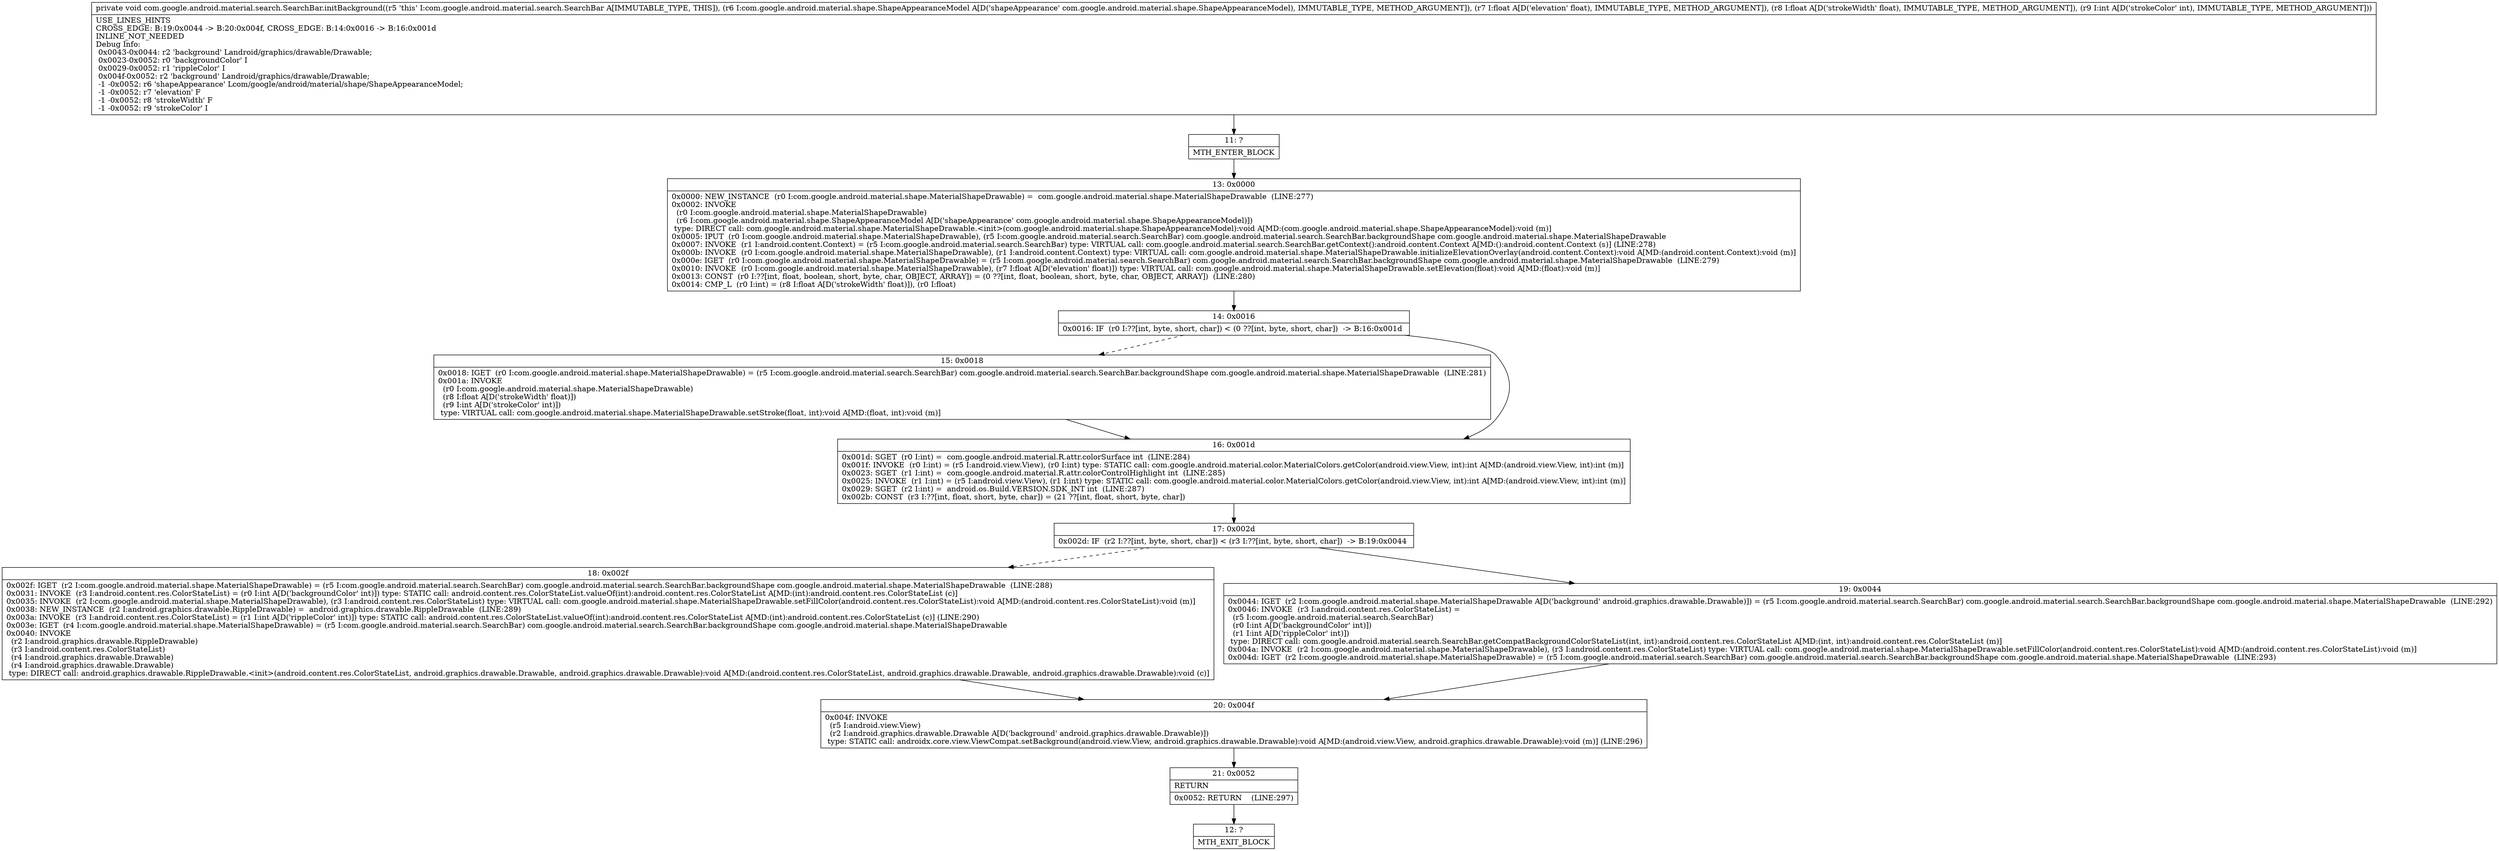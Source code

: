 digraph "CFG forcom.google.android.material.search.SearchBar.initBackground(Lcom\/google\/android\/material\/shape\/ShapeAppearanceModel;FFI)V" {
Node_11 [shape=record,label="{11\:\ ?|MTH_ENTER_BLOCK\l}"];
Node_13 [shape=record,label="{13\:\ 0x0000|0x0000: NEW_INSTANCE  (r0 I:com.google.android.material.shape.MaterialShapeDrawable) =  com.google.android.material.shape.MaterialShapeDrawable  (LINE:277)\l0x0002: INVOKE  \l  (r0 I:com.google.android.material.shape.MaterialShapeDrawable)\l  (r6 I:com.google.android.material.shape.ShapeAppearanceModel A[D('shapeAppearance' com.google.android.material.shape.ShapeAppearanceModel)])\l type: DIRECT call: com.google.android.material.shape.MaterialShapeDrawable.\<init\>(com.google.android.material.shape.ShapeAppearanceModel):void A[MD:(com.google.android.material.shape.ShapeAppearanceModel):void (m)]\l0x0005: IPUT  (r0 I:com.google.android.material.shape.MaterialShapeDrawable), (r5 I:com.google.android.material.search.SearchBar) com.google.android.material.search.SearchBar.backgroundShape com.google.android.material.shape.MaterialShapeDrawable \l0x0007: INVOKE  (r1 I:android.content.Context) = (r5 I:com.google.android.material.search.SearchBar) type: VIRTUAL call: com.google.android.material.search.SearchBar.getContext():android.content.Context A[MD:():android.content.Context (s)] (LINE:278)\l0x000b: INVOKE  (r0 I:com.google.android.material.shape.MaterialShapeDrawable), (r1 I:android.content.Context) type: VIRTUAL call: com.google.android.material.shape.MaterialShapeDrawable.initializeElevationOverlay(android.content.Context):void A[MD:(android.content.Context):void (m)]\l0x000e: IGET  (r0 I:com.google.android.material.shape.MaterialShapeDrawable) = (r5 I:com.google.android.material.search.SearchBar) com.google.android.material.search.SearchBar.backgroundShape com.google.android.material.shape.MaterialShapeDrawable  (LINE:279)\l0x0010: INVOKE  (r0 I:com.google.android.material.shape.MaterialShapeDrawable), (r7 I:float A[D('elevation' float)]) type: VIRTUAL call: com.google.android.material.shape.MaterialShapeDrawable.setElevation(float):void A[MD:(float):void (m)]\l0x0013: CONST  (r0 I:??[int, float, boolean, short, byte, char, OBJECT, ARRAY]) = (0 ??[int, float, boolean, short, byte, char, OBJECT, ARRAY])  (LINE:280)\l0x0014: CMP_L  (r0 I:int) = (r8 I:float A[D('strokeWidth' float)]), (r0 I:float) \l}"];
Node_14 [shape=record,label="{14\:\ 0x0016|0x0016: IF  (r0 I:??[int, byte, short, char]) \< (0 ??[int, byte, short, char])  \-\> B:16:0x001d \l}"];
Node_15 [shape=record,label="{15\:\ 0x0018|0x0018: IGET  (r0 I:com.google.android.material.shape.MaterialShapeDrawable) = (r5 I:com.google.android.material.search.SearchBar) com.google.android.material.search.SearchBar.backgroundShape com.google.android.material.shape.MaterialShapeDrawable  (LINE:281)\l0x001a: INVOKE  \l  (r0 I:com.google.android.material.shape.MaterialShapeDrawable)\l  (r8 I:float A[D('strokeWidth' float)])\l  (r9 I:int A[D('strokeColor' int)])\l type: VIRTUAL call: com.google.android.material.shape.MaterialShapeDrawable.setStroke(float, int):void A[MD:(float, int):void (m)]\l}"];
Node_16 [shape=record,label="{16\:\ 0x001d|0x001d: SGET  (r0 I:int) =  com.google.android.material.R.attr.colorSurface int  (LINE:284)\l0x001f: INVOKE  (r0 I:int) = (r5 I:android.view.View), (r0 I:int) type: STATIC call: com.google.android.material.color.MaterialColors.getColor(android.view.View, int):int A[MD:(android.view.View, int):int (m)]\l0x0023: SGET  (r1 I:int) =  com.google.android.material.R.attr.colorControlHighlight int  (LINE:285)\l0x0025: INVOKE  (r1 I:int) = (r5 I:android.view.View), (r1 I:int) type: STATIC call: com.google.android.material.color.MaterialColors.getColor(android.view.View, int):int A[MD:(android.view.View, int):int (m)]\l0x0029: SGET  (r2 I:int) =  android.os.Build.VERSION.SDK_INT int  (LINE:287)\l0x002b: CONST  (r3 I:??[int, float, short, byte, char]) = (21 ??[int, float, short, byte, char]) \l}"];
Node_17 [shape=record,label="{17\:\ 0x002d|0x002d: IF  (r2 I:??[int, byte, short, char]) \< (r3 I:??[int, byte, short, char])  \-\> B:19:0x0044 \l}"];
Node_18 [shape=record,label="{18\:\ 0x002f|0x002f: IGET  (r2 I:com.google.android.material.shape.MaterialShapeDrawable) = (r5 I:com.google.android.material.search.SearchBar) com.google.android.material.search.SearchBar.backgroundShape com.google.android.material.shape.MaterialShapeDrawable  (LINE:288)\l0x0031: INVOKE  (r3 I:android.content.res.ColorStateList) = (r0 I:int A[D('backgroundColor' int)]) type: STATIC call: android.content.res.ColorStateList.valueOf(int):android.content.res.ColorStateList A[MD:(int):android.content.res.ColorStateList (c)]\l0x0035: INVOKE  (r2 I:com.google.android.material.shape.MaterialShapeDrawable), (r3 I:android.content.res.ColorStateList) type: VIRTUAL call: com.google.android.material.shape.MaterialShapeDrawable.setFillColor(android.content.res.ColorStateList):void A[MD:(android.content.res.ColorStateList):void (m)]\l0x0038: NEW_INSTANCE  (r2 I:android.graphics.drawable.RippleDrawable) =  android.graphics.drawable.RippleDrawable  (LINE:289)\l0x003a: INVOKE  (r3 I:android.content.res.ColorStateList) = (r1 I:int A[D('rippleColor' int)]) type: STATIC call: android.content.res.ColorStateList.valueOf(int):android.content.res.ColorStateList A[MD:(int):android.content.res.ColorStateList (c)] (LINE:290)\l0x003e: IGET  (r4 I:com.google.android.material.shape.MaterialShapeDrawable) = (r5 I:com.google.android.material.search.SearchBar) com.google.android.material.search.SearchBar.backgroundShape com.google.android.material.shape.MaterialShapeDrawable \l0x0040: INVOKE  \l  (r2 I:android.graphics.drawable.RippleDrawable)\l  (r3 I:android.content.res.ColorStateList)\l  (r4 I:android.graphics.drawable.Drawable)\l  (r4 I:android.graphics.drawable.Drawable)\l type: DIRECT call: android.graphics.drawable.RippleDrawable.\<init\>(android.content.res.ColorStateList, android.graphics.drawable.Drawable, android.graphics.drawable.Drawable):void A[MD:(android.content.res.ColorStateList, android.graphics.drawable.Drawable, android.graphics.drawable.Drawable):void (c)]\l}"];
Node_20 [shape=record,label="{20\:\ 0x004f|0x004f: INVOKE  \l  (r5 I:android.view.View)\l  (r2 I:android.graphics.drawable.Drawable A[D('background' android.graphics.drawable.Drawable)])\l type: STATIC call: androidx.core.view.ViewCompat.setBackground(android.view.View, android.graphics.drawable.Drawable):void A[MD:(android.view.View, android.graphics.drawable.Drawable):void (m)] (LINE:296)\l}"];
Node_21 [shape=record,label="{21\:\ 0x0052|RETURN\l|0x0052: RETURN    (LINE:297)\l}"];
Node_12 [shape=record,label="{12\:\ ?|MTH_EXIT_BLOCK\l}"];
Node_19 [shape=record,label="{19\:\ 0x0044|0x0044: IGET  (r2 I:com.google.android.material.shape.MaterialShapeDrawable A[D('background' android.graphics.drawable.Drawable)]) = (r5 I:com.google.android.material.search.SearchBar) com.google.android.material.search.SearchBar.backgroundShape com.google.android.material.shape.MaterialShapeDrawable  (LINE:292)\l0x0046: INVOKE  (r3 I:android.content.res.ColorStateList) = \l  (r5 I:com.google.android.material.search.SearchBar)\l  (r0 I:int A[D('backgroundColor' int)])\l  (r1 I:int A[D('rippleColor' int)])\l type: DIRECT call: com.google.android.material.search.SearchBar.getCompatBackgroundColorStateList(int, int):android.content.res.ColorStateList A[MD:(int, int):android.content.res.ColorStateList (m)]\l0x004a: INVOKE  (r2 I:com.google.android.material.shape.MaterialShapeDrawable), (r3 I:android.content.res.ColorStateList) type: VIRTUAL call: com.google.android.material.shape.MaterialShapeDrawable.setFillColor(android.content.res.ColorStateList):void A[MD:(android.content.res.ColorStateList):void (m)]\l0x004d: IGET  (r2 I:com.google.android.material.shape.MaterialShapeDrawable) = (r5 I:com.google.android.material.search.SearchBar) com.google.android.material.search.SearchBar.backgroundShape com.google.android.material.shape.MaterialShapeDrawable  (LINE:293)\l}"];
MethodNode[shape=record,label="{private void com.google.android.material.search.SearchBar.initBackground((r5 'this' I:com.google.android.material.search.SearchBar A[IMMUTABLE_TYPE, THIS]), (r6 I:com.google.android.material.shape.ShapeAppearanceModel A[D('shapeAppearance' com.google.android.material.shape.ShapeAppearanceModel), IMMUTABLE_TYPE, METHOD_ARGUMENT]), (r7 I:float A[D('elevation' float), IMMUTABLE_TYPE, METHOD_ARGUMENT]), (r8 I:float A[D('strokeWidth' float), IMMUTABLE_TYPE, METHOD_ARGUMENT]), (r9 I:int A[D('strokeColor' int), IMMUTABLE_TYPE, METHOD_ARGUMENT]))  | USE_LINES_HINTS\lCROSS_EDGE: B:19:0x0044 \-\> B:20:0x004f, CROSS_EDGE: B:14:0x0016 \-\> B:16:0x001d\lINLINE_NOT_NEEDED\lDebug Info:\l  0x0043\-0x0044: r2 'background' Landroid\/graphics\/drawable\/Drawable;\l  0x0023\-0x0052: r0 'backgroundColor' I\l  0x0029\-0x0052: r1 'rippleColor' I\l  0x004f\-0x0052: r2 'background' Landroid\/graphics\/drawable\/Drawable;\l  \-1 \-0x0052: r6 'shapeAppearance' Lcom\/google\/android\/material\/shape\/ShapeAppearanceModel;\l  \-1 \-0x0052: r7 'elevation' F\l  \-1 \-0x0052: r8 'strokeWidth' F\l  \-1 \-0x0052: r9 'strokeColor' I\l}"];
MethodNode -> Node_11;Node_11 -> Node_13;
Node_13 -> Node_14;
Node_14 -> Node_15[style=dashed];
Node_14 -> Node_16;
Node_15 -> Node_16;
Node_16 -> Node_17;
Node_17 -> Node_18[style=dashed];
Node_17 -> Node_19;
Node_18 -> Node_20;
Node_20 -> Node_21;
Node_21 -> Node_12;
Node_19 -> Node_20;
}

